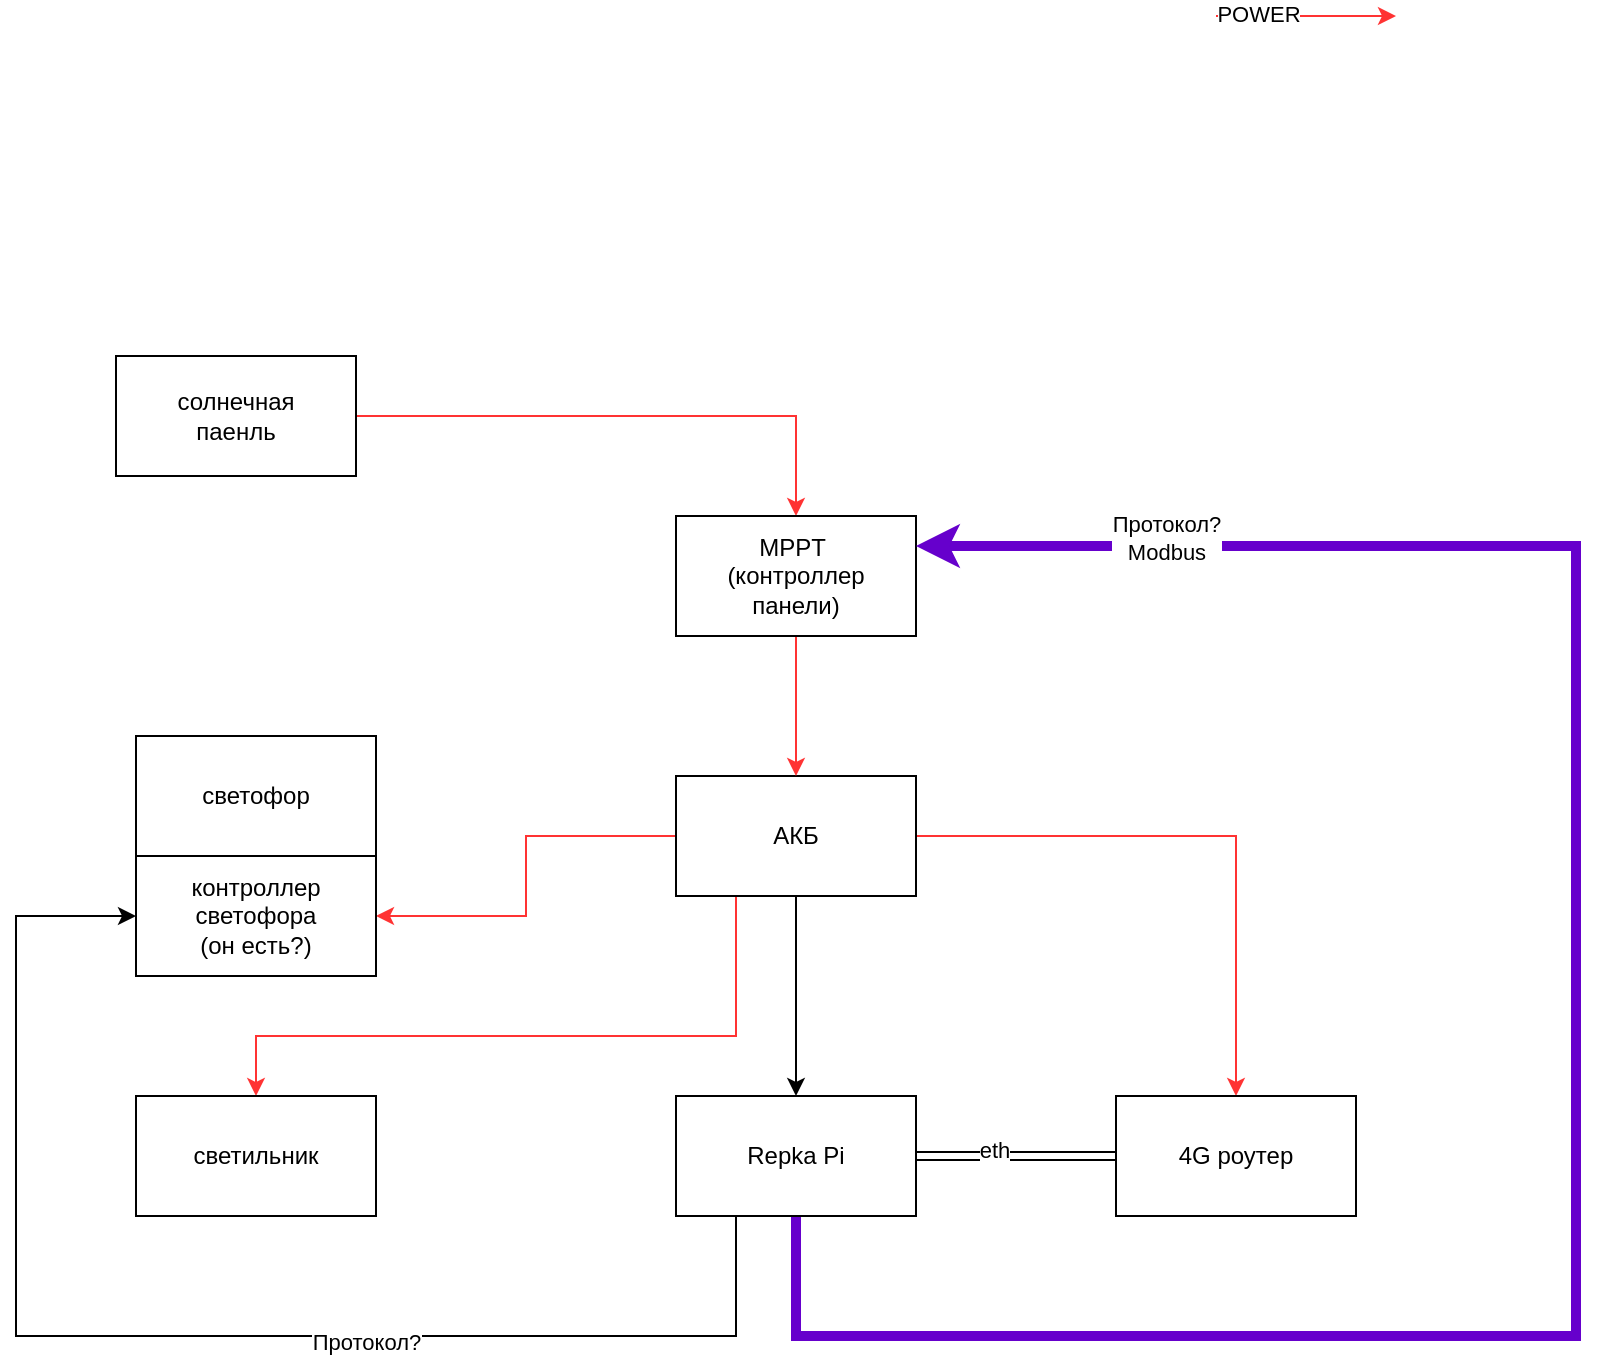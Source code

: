 <mxfile version="26.2.9">
  <diagram name="Страница — 1" id="J7lxYzx2S2qp6D2Xgss9">
    <mxGraphModel dx="1783" dy="610" grid="1" gridSize="10" guides="1" tooltips="1" connect="1" arrows="1" fold="1" page="1" pageScale="1" pageWidth="827" pageHeight="1169" math="0" shadow="0">
      <root>
        <mxCell id="0" />
        <mxCell id="1" parent="0" />
        <mxCell id="eWc6cuw9SGMg0PXMVcVg-9" style="edgeStyle=orthogonalEdgeStyle;rounded=0;orthogonalLoop=1;jettySize=auto;html=1;exitX=1;exitY=0.5;exitDx=0;exitDy=0;entryX=0.5;entryY=0;entryDx=0;entryDy=0;strokeColor=#FF3333;" edge="1" parent="1" source="eWc6cuw9SGMg0PXMVcVg-1" target="eWc6cuw9SGMg0PXMVcVg-6">
          <mxGeometry relative="1" as="geometry" />
        </mxCell>
        <mxCell id="eWc6cuw9SGMg0PXMVcVg-1" value="солнечная&lt;div&gt;паенль&lt;/div&gt;" style="rounded=0;whiteSpace=wrap;html=1;" vertex="1" parent="1">
          <mxGeometry x="40" y="240" width="120" height="60" as="geometry" />
        </mxCell>
        <mxCell id="eWc6cuw9SGMg0PXMVcVg-11" style="edgeStyle=orthogonalEdgeStyle;rounded=0;orthogonalLoop=1;jettySize=auto;html=1;exitX=0;exitY=0.5;exitDx=0;exitDy=0;entryX=1;entryY=0.5;entryDx=0;entryDy=0;strokeColor=#FF3333;" edge="1" parent="1" source="eWc6cuw9SGMg0PXMVcVg-2" target="eWc6cuw9SGMg0PXMVcVg-4">
          <mxGeometry relative="1" as="geometry" />
        </mxCell>
        <mxCell id="eWc6cuw9SGMg0PXMVcVg-12" style="edgeStyle=orthogonalEdgeStyle;rounded=0;orthogonalLoop=1;jettySize=auto;html=1;exitX=0.5;exitY=1;exitDx=0;exitDy=0;entryX=0.5;entryY=0;entryDx=0;entryDy=0;" edge="1" parent="1" source="eWc6cuw9SGMg0PXMVcVg-2" target="eWc6cuw9SGMg0PXMVcVg-7">
          <mxGeometry relative="1" as="geometry" />
        </mxCell>
        <mxCell id="eWc6cuw9SGMg0PXMVcVg-13" style="edgeStyle=orthogonalEdgeStyle;rounded=0;orthogonalLoop=1;jettySize=auto;html=1;exitX=0.25;exitY=1;exitDx=0;exitDy=0;entryX=0.5;entryY=0;entryDx=0;entryDy=0;strokeColor=#FF3333;" edge="1" parent="1" source="eWc6cuw9SGMg0PXMVcVg-2" target="eWc6cuw9SGMg0PXMVcVg-5">
          <mxGeometry relative="1" as="geometry">
            <Array as="points">
              <mxPoint x="350" y="580" />
              <mxPoint x="110" y="580" />
            </Array>
          </mxGeometry>
        </mxCell>
        <mxCell id="eWc6cuw9SGMg0PXMVcVg-14" style="edgeStyle=orthogonalEdgeStyle;rounded=0;orthogonalLoop=1;jettySize=auto;html=1;exitX=1;exitY=0.5;exitDx=0;exitDy=0;entryX=0.5;entryY=0;entryDx=0;entryDy=0;strokeColor=#FF3333;" edge="1" parent="1" source="eWc6cuw9SGMg0PXMVcVg-2" target="eWc6cuw9SGMg0PXMVcVg-8">
          <mxGeometry relative="1" as="geometry" />
        </mxCell>
        <mxCell id="eWc6cuw9SGMg0PXMVcVg-2" value="АКБ" style="rounded=0;whiteSpace=wrap;html=1;" vertex="1" parent="1">
          <mxGeometry x="320" y="450" width="120" height="60" as="geometry" />
        </mxCell>
        <mxCell id="eWc6cuw9SGMg0PXMVcVg-3" value="светофор" style="rounded=0;whiteSpace=wrap;html=1;" vertex="1" parent="1">
          <mxGeometry x="50" y="430" width="120" height="60" as="geometry" />
        </mxCell>
        <mxCell id="eWc6cuw9SGMg0PXMVcVg-4" value="контроллер светофора&lt;div&gt;(он есть?)&lt;/div&gt;" style="rounded=0;whiteSpace=wrap;html=1;" vertex="1" parent="1">
          <mxGeometry x="50" y="490" width="120" height="60" as="geometry" />
        </mxCell>
        <mxCell id="eWc6cuw9SGMg0PXMVcVg-5" value="светильник" style="rounded=0;whiteSpace=wrap;html=1;" vertex="1" parent="1">
          <mxGeometry x="50" y="610" width="120" height="60" as="geometry" />
        </mxCell>
        <mxCell id="eWc6cuw9SGMg0PXMVcVg-10" style="edgeStyle=orthogonalEdgeStyle;rounded=0;orthogonalLoop=1;jettySize=auto;html=1;exitX=0.5;exitY=1;exitDx=0;exitDy=0;entryX=0.5;entryY=0;entryDx=0;entryDy=0;strokeColor=#FF3333;" edge="1" parent="1" source="eWc6cuw9SGMg0PXMVcVg-6" target="eWc6cuw9SGMg0PXMVcVg-2">
          <mxGeometry relative="1" as="geometry" />
        </mxCell>
        <mxCell id="eWc6cuw9SGMg0PXMVcVg-6" value="MPPT&amp;nbsp;&lt;div&gt;(контроллер&lt;div&gt;панели)&lt;/div&gt;&lt;/div&gt;" style="rounded=0;whiteSpace=wrap;html=1;" vertex="1" parent="1">
          <mxGeometry x="320" y="320" width="120" height="60" as="geometry" />
        </mxCell>
        <mxCell id="eWc6cuw9SGMg0PXMVcVg-15" style="edgeStyle=orthogonalEdgeStyle;rounded=0;orthogonalLoop=1;jettySize=auto;html=1;exitX=1;exitY=0.5;exitDx=0;exitDy=0;entryX=0;entryY=0.5;entryDx=0;entryDy=0;shape=link;" edge="1" parent="1" source="eWc6cuw9SGMg0PXMVcVg-7" target="eWc6cuw9SGMg0PXMVcVg-8">
          <mxGeometry relative="1" as="geometry" />
        </mxCell>
        <mxCell id="eWc6cuw9SGMg0PXMVcVg-16" value="eth" style="edgeLabel;html=1;align=center;verticalAlign=middle;resizable=0;points=[];" vertex="1" connectable="0" parent="eWc6cuw9SGMg0PXMVcVg-15">
          <mxGeometry x="-0.22" y="3" relative="1" as="geometry">
            <mxPoint as="offset" />
          </mxGeometry>
        </mxCell>
        <mxCell id="eWc6cuw9SGMg0PXMVcVg-20" style="edgeStyle=orthogonalEdgeStyle;rounded=0;orthogonalLoop=1;jettySize=auto;html=1;exitX=0.5;exitY=1;exitDx=0;exitDy=0;entryX=1;entryY=0.25;entryDx=0;entryDy=0;strokeColor=#6600CC;strokeWidth=5;" edge="1" parent="1" source="eWc6cuw9SGMg0PXMVcVg-7" target="eWc6cuw9SGMg0PXMVcVg-6">
          <mxGeometry relative="1" as="geometry">
            <Array as="points">
              <mxPoint x="380" y="730" />
              <mxPoint x="770" y="730" />
              <mxPoint x="770" y="335" />
            </Array>
          </mxGeometry>
        </mxCell>
        <mxCell id="eWc6cuw9SGMg0PXMVcVg-21" value="Протокол?&lt;div&gt;Modbus&lt;/div&gt;" style="edgeLabel;html=1;align=center;verticalAlign=middle;resizable=0;points=[];" vertex="1" connectable="0" parent="eWc6cuw9SGMg0PXMVcVg-20">
          <mxGeometry x="0.787" y="-4" relative="1" as="geometry">
            <mxPoint as="offset" />
          </mxGeometry>
        </mxCell>
        <mxCell id="eWc6cuw9SGMg0PXMVcVg-23" style="edgeStyle=orthogonalEdgeStyle;rounded=0;orthogonalLoop=1;jettySize=auto;html=1;exitX=0.25;exitY=1;exitDx=0;exitDy=0;entryX=0;entryY=0.5;entryDx=0;entryDy=0;" edge="1" parent="1" source="eWc6cuw9SGMg0PXMVcVg-7" target="eWc6cuw9SGMg0PXMVcVg-4">
          <mxGeometry relative="1" as="geometry">
            <Array as="points">
              <mxPoint x="350" y="730" />
              <mxPoint x="-10" y="730" />
              <mxPoint x="-10" y="520" />
            </Array>
          </mxGeometry>
        </mxCell>
        <mxCell id="eWc6cuw9SGMg0PXMVcVg-24" value="Протокол?" style="edgeLabel;html=1;align=center;verticalAlign=middle;resizable=0;points=[];" vertex="1" connectable="0" parent="eWc6cuw9SGMg0PXMVcVg-23">
          <mxGeometry x="-0.288" y="3" relative="1" as="geometry">
            <mxPoint as="offset" />
          </mxGeometry>
        </mxCell>
        <mxCell id="eWc6cuw9SGMg0PXMVcVg-7" value="Repka Pi" style="rounded=0;whiteSpace=wrap;html=1;" vertex="1" parent="1">
          <mxGeometry x="320" y="610" width="120" height="60" as="geometry" />
        </mxCell>
        <mxCell id="eWc6cuw9SGMg0PXMVcVg-8" value="4G роутер" style="rounded=0;whiteSpace=wrap;html=1;" vertex="1" parent="1">
          <mxGeometry x="540" y="610" width="120" height="60" as="geometry" />
        </mxCell>
        <mxCell id="eWc6cuw9SGMg0PXMVcVg-17" value="" style="endArrow=classic;html=1;rounded=0;strokeColor=#FF3333;" edge="1" parent="1">
          <mxGeometry width="50" height="50" relative="1" as="geometry">
            <mxPoint x="590" y="70" as="sourcePoint" />
            <mxPoint x="680" y="70" as="targetPoint" />
          </mxGeometry>
        </mxCell>
        <mxCell id="eWc6cuw9SGMg0PXMVcVg-18" value="POWER" style="edgeLabel;html=1;align=center;verticalAlign=middle;resizable=0;points=[];" vertex="1" connectable="0" parent="eWc6cuw9SGMg0PXMVcVg-17">
          <mxGeometry x="-0.533" y="1" relative="1" as="geometry">
            <mxPoint as="offset" />
          </mxGeometry>
        </mxCell>
      </root>
    </mxGraphModel>
  </diagram>
</mxfile>

